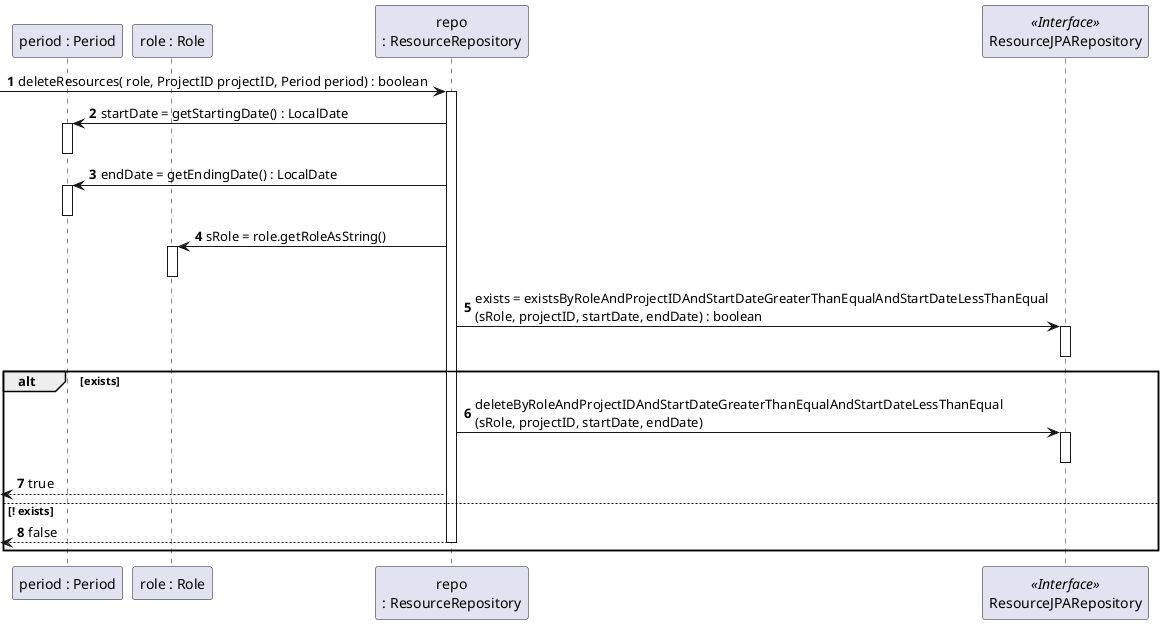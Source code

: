 @startuml
'https://plantuml.com/sequence-diagram

autonumber
participant "period : Period" as period
participant "role : Role" as role
participant "repo\n: ResourceRepository" as resrepo
participant "ResourceJPARepository" as resjparepo <<Interface>>

-> resrepo : deleteResources( role, ProjectID projectID, Period period) : boolean
activate resrepo
resrepo -> period : startDate = getStartingDate() : LocalDate
activate period
deactivate period
resrepo -> period : endDate = getEndingDate() : LocalDate
activate period
deactivate period
resrepo -> role : sRole = role.getRoleAsString()
activate role
deactivate role

resrepo -> resjparepo : exists = existsByRoleAndProjectIDAndStartDateGreaterThanEqualAndStartDateLessThanEqual\n(sRole, projectID, startDate, endDate) : boolean
activate resjparepo
deactivate resjparepo
alt exists
resrepo -> resjparepo : deleteByRoleAndProjectIDAndStartDateGreaterThanEqualAndStartDateLessThanEqual\n(sRole, projectID, startDate, endDate)
activate resjparepo
deactivate resjparepo
<-- resrepo : true
else ! exists
<-- resrepo : false
deactivate resrepo
end alt


@enduml